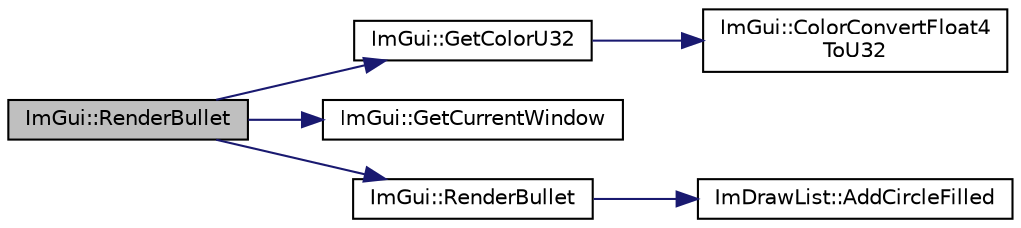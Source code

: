 digraph "ImGui::RenderBullet"
{
 // LATEX_PDF_SIZE
  edge [fontname="Helvetica",fontsize="10",labelfontname="Helvetica",labelfontsize="10"];
  node [fontname="Helvetica",fontsize="10",shape=record];
  rankdir="LR";
  Node1 [label="ImGui::RenderBullet",height=0.2,width=0.4,color="black", fillcolor="grey75", style="filled", fontcolor="black",tooltip=" "];
  Node1 -> Node2 [color="midnightblue",fontsize="10",style="solid"];
  Node2 [label="ImGui::GetColorU32",height=0.2,width=0.4,color="black", fillcolor="white", style="filled",URL="$namespace_im_gui.html#a0de2d9bd347d9866511eb8d014e62556",tooltip=" "];
  Node2 -> Node3 [color="midnightblue",fontsize="10",style="solid"];
  Node3 [label="ImGui::ColorConvertFloat4\lToU32",height=0.2,width=0.4,color="black", fillcolor="white", style="filled",URL="$namespace_im_gui.html#abe2691de0b1a71c774ab24cc91564a94",tooltip=" "];
  Node1 -> Node4 [color="midnightblue",fontsize="10",style="solid"];
  Node4 [label="ImGui::GetCurrentWindow",height=0.2,width=0.4,color="black", fillcolor="white", style="filled",URL="$namespace_im_gui.html#a7ceba68eca2b09fb6bf1ad88037e6203",tooltip=" "];
  Node1 -> Node5 [color="midnightblue",fontsize="10",style="solid"];
  Node5 [label="ImGui::RenderBullet",height=0.2,width=0.4,color="black", fillcolor="white", style="filled",URL="$namespace_im_gui.html#a46189f75b2e25d595f1e71060d2a2633",tooltip=" "];
  Node5 -> Node6 [color="midnightblue",fontsize="10",style="solid"];
  Node6 [label="ImDrawList::AddCircleFilled",height=0.2,width=0.4,color="black", fillcolor="white", style="filled",URL="$struct_im_draw_list.html#aef950cf8b0293b2c5e4708af72de045b",tooltip=" "];
}
